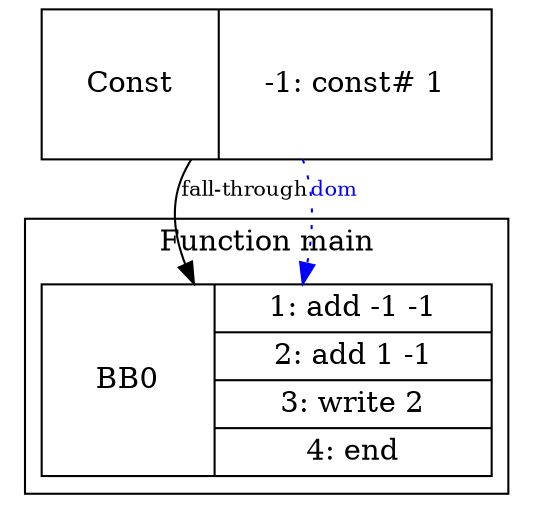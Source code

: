 digraph ir {
subgraph cluster_main {
	node [shape=record];
	label="Function main";
	rankdir=TB;
	ranksep=1.0;
	nodesep=0.5;

	BB0_main [width=3.0, height=1.0, label="BB0 | {1: add -1 -1 | 2: add 1 -1 | 3: write 2 | 4: end}"];
}
subgraph const_block {
	const_block [shape=record, width=3.0, height=1.0, label="Const | {-1: const# 1}"];
	const_block -> BB0_main [label="fall-through", fontsize=10];
	const_block -> BB0_main [label="dom", color=blue, style=dotted, fontsize=10, fontcolor=blue];
}
}
